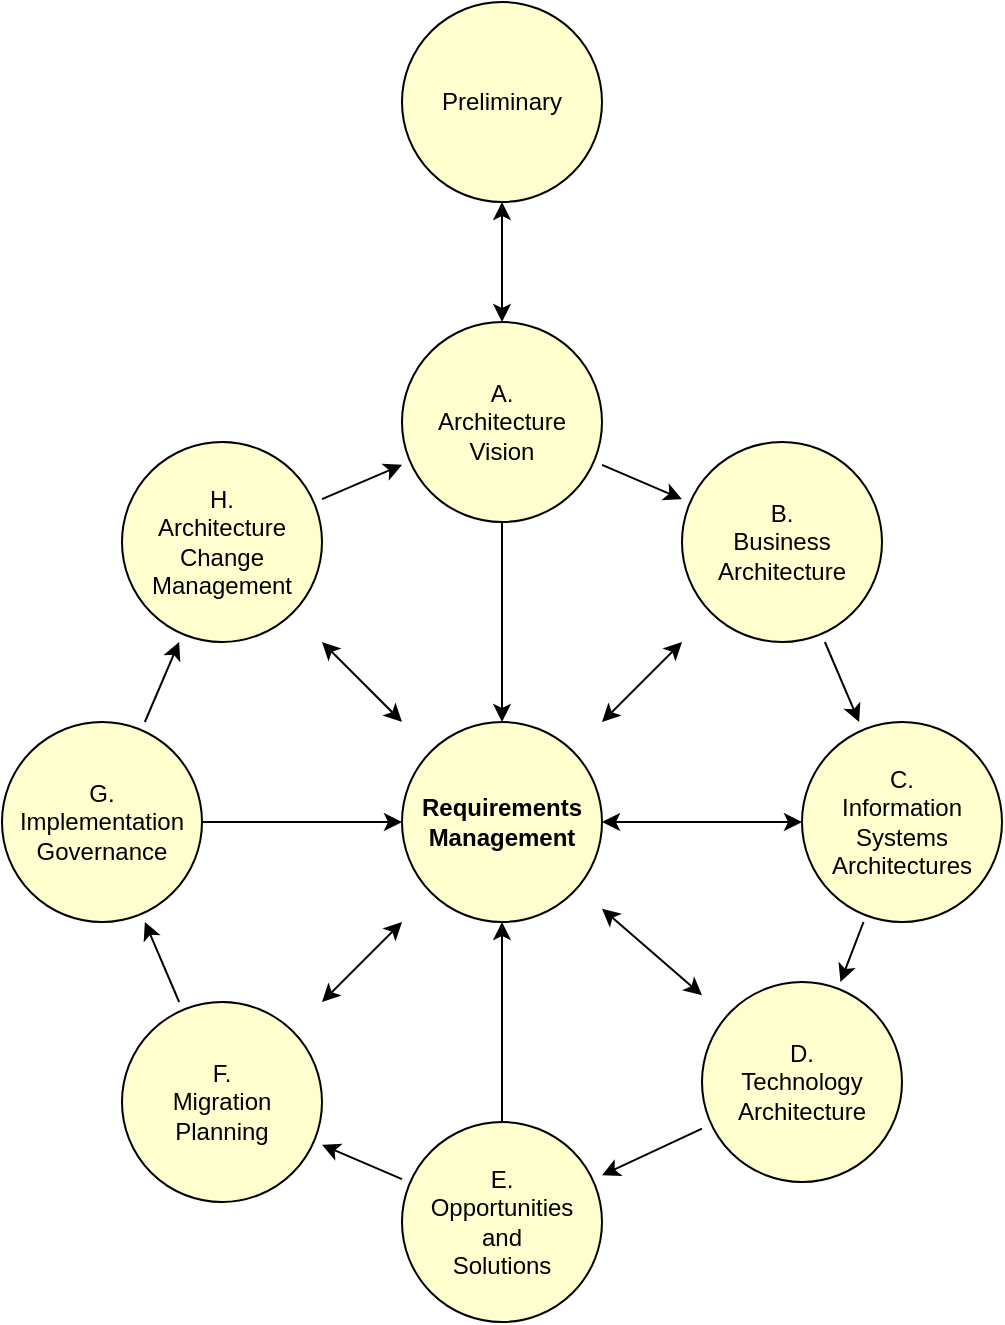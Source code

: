 <mxfile compressed="false" version="15.8.4" type="device">
  <diagram id="a167271e-7285-4426-ae47-fb1dc4512219" name="Page-1">
    <mxGraphModel dx="2574" dy="1513" grid="1" gridSize="10" guides="1" tooltips="1" connect="1" arrows="1" fold="1" page="1" pageScale="1" pageWidth="850" pageHeight="1100" math="0" shadow="0">
      <root>
        <mxCell id="0" />
        <mxCell id="1" parent="0" />
        <UserObject label="Preliminary" link="elements/preliminary/index.html" id="f3ca9797_f3aa_4893_ae58_2f9c282b8434">
          <mxCell style="recursiveResize=0;fillColor=#fefece;shape=ellipse;whiteSpace=wrap;" parent="1" vertex="1">
            <mxGeometry x="290" y="30" width="100" height="100" as="geometry" />
          </mxCell>
        </UserObject>
        <UserObject label="D.&#xa;Technology Architecture" link="elements/technology-architecture/index.html" id="f5b2176a_52e7_4ce6_83b7_4867a62dafd4">
          <mxCell style="recursiveResize=0;fillColor=#fefece;shape=ellipse;whiteSpace=wrap;" parent="1" vertex="1">
            <mxGeometry x="440" y="520" width="100" height="100" as="geometry" />
          </mxCell>
        </UserObject>
        <UserObject label="C.&#xa;Information Systems Architectures" link="elements/information-systems-architectures/index.html" id="e8ef07c0_36bb_45c7_86f0_ce0d9f85038b">
          <mxCell style="recursiveResize=0;fillColor=#fefece;shape=ellipse;whiteSpace=wrap;" parent="1" vertex="1">
            <mxGeometry x="490" y="390" width="100" height="100" as="geometry" />
          </mxCell>
        </UserObject>
        <UserObject label="Requirements Management" link="elements/requirements-management/index.html" id="d79f65c7_4634_4d00_8c09_f3aa5e6b6c8d">
          <mxCell style="recursiveResize=0;fillColor=#fefece;shape=ellipse;whiteSpace=wrap;fontStyle=1" parent="1" vertex="1">
            <mxGeometry x="290" y="390" width="100" height="100" as="geometry" />
          </mxCell>
        </UserObject>
        <UserObject label="B.&#xa;Business Architecture" link="elements/business-architecture/index.html" id="ef099052_19b1_407a_adf2_b9b402593709">
          <mxCell style="recursiveResize=0;fillColor=#fefece;shape=ellipse;whiteSpace=wrap;" parent="1" vertex="1">
            <mxGeometry x="430" y="250" width="100" height="100" as="geometry" />
          </mxCell>
        </UserObject>
        <UserObject label="A.&#xa;Architecture &#xa;Vision" link="elements/architecture-vision/index.html" id="dee55071_a4b8_406f_974f_725eb646e5eb">
          <mxCell style="recursiveResize=0;fillColor=#fefece;shape=ellipse;whiteSpace=wrap;" parent="1" vertex="1">
            <mxGeometry x="290" y="190" width="100" height="100" as="geometry" />
          </mxCell>
        </UserObject>
        <UserObject label="H. &#xa;Architecture &#xa;Change &#xa;Management" link="elements/architecture-change-management/index.html" id="931807de_f9a7_44cb_8a26_6247b699bb56">
          <mxCell style="recursiveResize=0;fillColor=#fefece;shape=ellipse;whiteSpace=wrap;" parent="1" vertex="1">
            <mxGeometry x="150" y="250" width="100" height="100" as="geometry" />
          </mxCell>
        </UserObject>
        <UserObject label="F.&#xa;Migration Planning" link="elements/migration-planning/index.html" id="d93fd993_05f7_4af7_b3ca_29f28c51d22e">
          <mxCell style="recursiveResize=0;fillColor=#fefece;shape=ellipse;whiteSpace=wrap;" parent="1" vertex="1">
            <mxGeometry x="150" y="530" width="100" height="100" as="geometry" />
          </mxCell>
        </UserObject>
        <UserObject label="G.&#xa;Implementation &#xa;Governance" link="elements/implementation-governance/index.html" id="ec7aea16_6fe6_49b4_983b_ac74d9c9ff47">
          <mxCell style="recursiveResize=0;fillColor=#fefece;shape=ellipse;whiteSpace=wrap;" parent="1" vertex="1">
            <mxGeometry x="90" y="390" width="100" height="100" as="geometry" />
          </mxCell>
        </UserObject>
        <UserObject label="E.&#xa;Opportunities&#xa;and&#xa;Solutions" link="elements/opportunities-and-solutions/index.html" id="c3c7e60a_b6d3_4234_bb97_2ea974ab737f">
          <mxCell style="recursiveResize=0;fillColor=#fefece;shape=ellipse;whiteSpace=wrap;" parent="1" vertex="1">
            <mxGeometry x="290" y="590" width="100" height="100" as="geometry" />
          </mxCell>
        </UserObject>
        <UserObject id="2">
          <mxCell style="strokeColor=#000000;noEdgeStyle=1;startArrow=classic;startFill=1;" parent="1" source="f3ca9797_f3aa_4893_ae58_2f9c282b8434" target="dee55071_a4b8_406f_974f_725eb646e5eb" edge="1">
            <mxGeometry relative="1" as="geometry" />
          </mxCell>
        </UserObject>
        <UserObject id="3">
          <mxCell style="strokeColor=#000000;noEdgeStyle=1;" parent="1" source="f5b2176a_52e7_4ce6_83b7_4867a62dafd4" target="c3c7e60a_b6d3_4234_bb97_2ea974ab737f" edge="1">
            <mxGeometry relative="1" as="geometry" />
          </mxCell>
        </UserObject>
        <UserObject id="4">
          <mxCell style="strokeColor=#000000;noEdgeStyle=1;startArrow=classic;startFill=1;" parent="1" source="f5b2176a_52e7_4ce6_83b7_4867a62dafd4" target="d79f65c7_4634_4d00_8c09_f3aa5e6b6c8d" edge="1">
            <mxGeometry relative="1" as="geometry" />
          </mxCell>
        </UserObject>
        <UserObject id="5">
          <mxCell style="strokeColor=#000000;noEdgeStyle=1;startArrow=classic;startFill=1;" parent="1" source="e8ef07c0_36bb_45c7_86f0_ce0d9f85038b" target="d79f65c7_4634_4d00_8c09_f3aa5e6b6c8d" edge="1">
            <mxGeometry relative="1" as="geometry" />
          </mxCell>
        </UserObject>
        <UserObject id="6">
          <mxCell style="strokeColor=#000000;noEdgeStyle=1;" parent="1" source="e8ef07c0_36bb_45c7_86f0_ce0d9f85038b" target="f5b2176a_52e7_4ce6_83b7_4867a62dafd4" edge="1">
            <mxGeometry relative="1" as="geometry" />
          </mxCell>
        </UserObject>
        <UserObject id="7">
          <mxCell style="strokeColor=#000000;noEdgeStyle=1;" parent="1" source="ef099052_19b1_407a_adf2_b9b402593709" target="e8ef07c0_36bb_45c7_86f0_ce0d9f85038b" edge="1">
            <mxGeometry relative="1" as="geometry" />
          </mxCell>
        </UserObject>
        <UserObject id="8">
          <mxCell style="strokeColor=#000000;noEdgeStyle=1;startArrow=classic;startFill=1;" parent="1" source="ef099052_19b1_407a_adf2_b9b402593709" target="d79f65c7_4634_4d00_8c09_f3aa5e6b6c8d" edge="1">
            <mxGeometry relative="1" as="geometry" />
          </mxCell>
        </UserObject>
        <UserObject id="9">
          <mxCell style="strokeColor=#000000;noEdgeStyle=1;" parent="1" source="dee55071_a4b8_406f_974f_725eb646e5eb" target="d79f65c7_4634_4d00_8c09_f3aa5e6b6c8d" edge="1">
            <mxGeometry relative="1" as="geometry" />
          </mxCell>
        </UserObject>
        <UserObject id="10">
          <mxCell style="strokeColor=#000000;noEdgeStyle=1;" parent="1" source="dee55071_a4b8_406f_974f_725eb646e5eb" target="ef099052_19b1_407a_adf2_b9b402593709" edge="1">
            <mxGeometry relative="1" as="geometry" />
          </mxCell>
        </UserObject>
        <UserObject id="11">
          <mxCell style="strokeColor=#000000;noEdgeStyle=1;" parent="1" source="931807de_f9a7_44cb_8a26_6247b699bb56" target="dee55071_a4b8_406f_974f_725eb646e5eb" edge="1">
            <mxGeometry relative="1" as="geometry" />
          </mxCell>
        </UserObject>
        <UserObject id="12">
          <mxCell style="strokeColor=#000000;noEdgeStyle=1;startArrow=classic;startFill=1;" parent="1" source="931807de_f9a7_44cb_8a26_6247b699bb56" target="d79f65c7_4634_4d00_8c09_f3aa5e6b6c8d" edge="1">
            <mxGeometry relative="1" as="geometry" />
          </mxCell>
        </UserObject>
        <UserObject id="13">
          <mxCell style="strokeColor=#000000;noEdgeStyle=1;" parent="1" source="d93fd993_05f7_4af7_b3ca_29f28c51d22e" target="ec7aea16_6fe6_49b4_983b_ac74d9c9ff47" edge="1">
            <mxGeometry relative="1" as="geometry" />
          </mxCell>
        </UserObject>
        <UserObject id="14">
          <mxCell style="strokeColor=#000000;noEdgeStyle=1;startArrow=classic;startFill=1;" parent="1" source="d93fd993_05f7_4af7_b3ca_29f28c51d22e" target="d79f65c7_4634_4d00_8c09_f3aa5e6b6c8d" edge="1">
            <mxGeometry relative="1" as="geometry" />
          </mxCell>
        </UserObject>
        <UserObject id="15">
          <mxCell style="strokeColor=#000000;noEdgeStyle=1;" parent="1" source="ec7aea16_6fe6_49b4_983b_ac74d9c9ff47" target="931807de_f9a7_44cb_8a26_6247b699bb56" edge="1">
            <mxGeometry relative="1" as="geometry" />
          </mxCell>
        </UserObject>
        <UserObject id="16">
          <mxCell style="strokeColor=#000000;noEdgeStyle=1;" parent="1" source="ec7aea16_6fe6_49b4_983b_ac74d9c9ff47" target="d79f65c7_4634_4d00_8c09_f3aa5e6b6c8d" edge="1">
            <mxGeometry relative="1" as="geometry" />
          </mxCell>
        </UserObject>
        <UserObject id="17">
          <mxCell style="strokeColor=#000000;noEdgeStyle=1;" parent="1" source="c3c7e60a_b6d3_4234_bb97_2ea974ab737f" target="d93fd993_05f7_4af7_b3ca_29f28c51d22e" edge="1">
            <mxGeometry relative="1" as="geometry" />
          </mxCell>
        </UserObject>
        <UserObject id="18">
          <mxCell style="strokeColor=#000000;noEdgeStyle=1;" parent="1" source="c3c7e60a_b6d3_4234_bb97_2ea974ab737f" target="d79f65c7_4634_4d00_8c09_f3aa5e6b6c8d" edge="1">
            <mxGeometry relative="1" as="geometry" />
          </mxCell>
        </UserObject>
      </root>
    </mxGraphModel>
  </diagram>
</mxfile>

